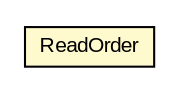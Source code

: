 #!/usr/local/bin/dot
#
# Class diagram 
# Generated by UMLGraph version R5_6 (http://www.umlgraph.org/)
#

digraph G {
	edge [fontname="arial",fontsize=10,labelfontname="arial",labelfontsize=10];
	node [fontname="arial",fontsize=10,shape=plaintext];
	nodesep=0.25;
	ranksep=0.5;
	// xml.third_party.digestor.ReadOrder
	c22272 [label=<<table title="xml.third_party.digestor.ReadOrder" border="0" cellborder="1" cellspacing="0" cellpadding="2" port="p" bgcolor="lemonChiffon" href="./ReadOrder.html">
		<tr><td><table border="0" cellspacing="0" cellpadding="1">
<tr><td align="center" balign="center"> ReadOrder </td></tr>
		</table></td></tr>
		</table>>, URL="./ReadOrder.html", fontname="arial", fontcolor="black", fontsize=10.0];
}

